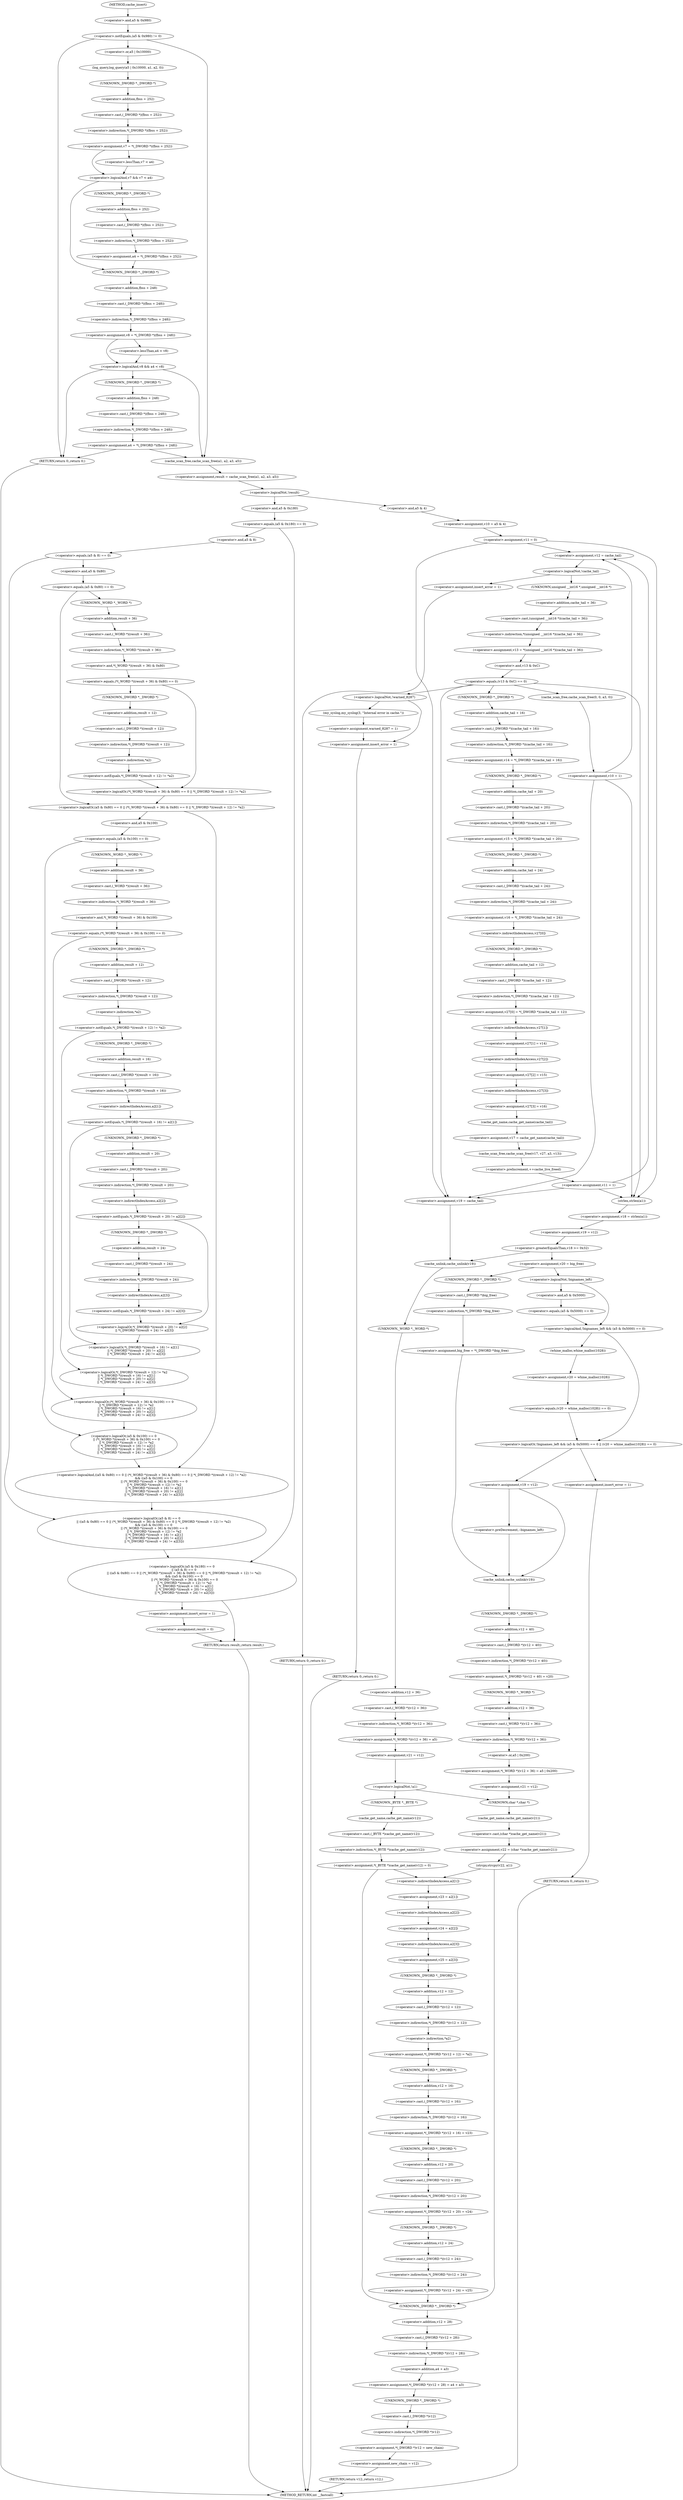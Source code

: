 digraph cache_insert {  
"1000149" [label = "(<operator>.notEquals,(a5 & 0x980) != 0)" ]
"1000150" [label = "(<operator>.and,a5 & 0x980)" ]
"1000155" [label = "(log_query,log_query(a5 | 0x10000, a1, a2, 0))" ]
"1000156" [label = "(<operator>.or,a5 | 0x10000)" ]
"1000162" [label = "(<operator>.assignment,v7 = *(_DWORD *)(fbss + 252))" ]
"1000164" [label = "(<operator>.indirection,*(_DWORD *)(fbss + 252))" ]
"1000165" [label = "(<operator>.cast,(_DWORD *)(fbss + 252))" ]
"1000166" [label = "(UNKNOWN,_DWORD *,_DWORD *)" ]
"1000167" [label = "(<operator>.addition,fbss + 252)" ]
"1000171" [label = "(<operator>.logicalAnd,v7 && v7 < a4)" ]
"1000173" [label = "(<operator>.lessThan,v7 < a4)" ]
"1000176" [label = "(<operator>.assignment,a4 = *(_DWORD *)(fbss + 252))" ]
"1000178" [label = "(<operator>.indirection,*(_DWORD *)(fbss + 252))" ]
"1000179" [label = "(<operator>.cast,(_DWORD *)(fbss + 252))" ]
"1000180" [label = "(UNKNOWN,_DWORD *,_DWORD *)" ]
"1000181" [label = "(<operator>.addition,fbss + 252)" ]
"1000184" [label = "(<operator>.assignment,v8 = *(_DWORD *)(fbss + 248))" ]
"1000186" [label = "(<operator>.indirection,*(_DWORD *)(fbss + 248))" ]
"1000187" [label = "(<operator>.cast,(_DWORD *)(fbss + 248))" ]
"1000188" [label = "(UNKNOWN,_DWORD *,_DWORD *)" ]
"1000189" [label = "(<operator>.addition,fbss + 248)" ]
"1000193" [label = "(<operator>.logicalAnd,v8 && a4 < v8)" ]
"1000195" [label = "(<operator>.lessThan,a4 < v8)" ]
"1000198" [label = "(<operator>.assignment,a4 = *(_DWORD *)(fbss + 248))" ]
"1000200" [label = "(<operator>.indirection,*(_DWORD *)(fbss + 248))" ]
"1000201" [label = "(<operator>.cast,(_DWORD *)(fbss + 248))" ]
"1000202" [label = "(UNKNOWN,_DWORD *,_DWORD *)" ]
"1000203" [label = "(<operator>.addition,fbss + 248)" ]
"1000208" [label = "(RETURN,return 0;,return 0;)" ]
"1000210" [label = "(<operator>.assignment,result = cache_scan_free(a1, a2, a3, a5))" ]
"1000212" [label = "(cache_scan_free,cache_scan_free(a1, a2, a3, a5))" ]
"1000218" [label = "(<operator>.logicalNot,!result)" ]
"1000221" [label = "(<operator>.assignment,v10 = a5 & 4)" ]
"1000223" [label = "(<operator>.and,a5 & 4)" ]
"1000226" [label = "(<operator>.assignment,v11 = 0)" ]
"1000232" [label = "(<operator>.assignment,v12 = cache_tail)" ]
"1000236" [label = "(<operator>.logicalNot,!cache_tail)" ]
"1000239" [label = "(<operator>.assignment,insert_error = 1)" ]
"1000242" [label = "(RETURN,return 0;,return 0;)" ]
"1000244" [label = "(<operator>.assignment,v13 = *(unsigned __int16 *)(cache_tail + 36))" ]
"1000246" [label = "(<operator>.indirection,*(unsigned __int16 *)(cache_tail + 36))" ]
"1000247" [label = "(<operator>.cast,(unsigned __int16 *)(cache_tail + 36))" ]
"1000248" [label = "(UNKNOWN,unsigned __int16 *,unsigned __int16 *)" ]
"1000249" [label = "(<operator>.addition,cache_tail + 36)" ]
"1000253" [label = "(<operator>.equals,(v13 & 0xC) == 0)" ]
"1000254" [label = "(<operator>.and,v13 & 0xC)" ]
"1000263" [label = "(<operator>.logicalNot,!warned_8287)" ]
"1000266" [label = "(my_syslog,my_syslog(3, \"Internal error in cache.\"))" ]
"1000269" [label = "(<operator>.assignment,warned_8287 = 1)" ]
"1000272" [label = "(<operator>.assignment,insert_error = 1)" ]
"1000275" [label = "(RETURN,return 0;,return 0;)" ]
"1000280" [label = "(<operator>.assignment,v14 = *(_DWORD *)(cache_tail + 16))" ]
"1000282" [label = "(<operator>.indirection,*(_DWORD *)(cache_tail + 16))" ]
"1000283" [label = "(<operator>.cast,(_DWORD *)(cache_tail + 16))" ]
"1000284" [label = "(UNKNOWN,_DWORD *,_DWORD *)" ]
"1000285" [label = "(<operator>.addition,cache_tail + 16)" ]
"1000288" [label = "(<operator>.assignment,v15 = *(_DWORD *)(cache_tail + 20))" ]
"1000290" [label = "(<operator>.indirection,*(_DWORD *)(cache_tail + 20))" ]
"1000291" [label = "(<operator>.cast,(_DWORD *)(cache_tail + 20))" ]
"1000292" [label = "(UNKNOWN,_DWORD *,_DWORD *)" ]
"1000293" [label = "(<operator>.addition,cache_tail + 20)" ]
"1000296" [label = "(<operator>.assignment,v16 = *(_DWORD *)(cache_tail + 24))" ]
"1000298" [label = "(<operator>.indirection,*(_DWORD *)(cache_tail + 24))" ]
"1000299" [label = "(<operator>.cast,(_DWORD *)(cache_tail + 24))" ]
"1000300" [label = "(UNKNOWN,_DWORD *,_DWORD *)" ]
"1000301" [label = "(<operator>.addition,cache_tail + 24)" ]
"1000304" [label = "(<operator>.assignment,v27[0] = *(_DWORD *)(cache_tail + 12))" ]
"1000305" [label = "(<operator>.indirectIndexAccess,v27[0])" ]
"1000308" [label = "(<operator>.indirection,*(_DWORD *)(cache_tail + 12))" ]
"1000309" [label = "(<operator>.cast,(_DWORD *)(cache_tail + 12))" ]
"1000310" [label = "(UNKNOWN,_DWORD *,_DWORD *)" ]
"1000311" [label = "(<operator>.addition,cache_tail + 12)" ]
"1000314" [label = "(<operator>.assignment,v27[1] = v14)" ]
"1000315" [label = "(<operator>.indirectIndexAccess,v27[1])" ]
"1000319" [label = "(<operator>.assignment,v27[2] = v15)" ]
"1000320" [label = "(<operator>.indirectIndexAccess,v27[2])" ]
"1000324" [label = "(<operator>.assignment,v27[3] = v16)" ]
"1000325" [label = "(<operator>.indirectIndexAccess,v27[3])" ]
"1000329" [label = "(<operator>.assignment,v17 = cache_get_name(cache_tail))" ]
"1000331" [label = "(cache_get_name,cache_get_name(cache_tail))" ]
"1000333" [label = "(cache_scan_free,cache_scan_free(v17, v27, a3, v13))" ]
"1000338" [label = "(<operator>.preIncrement,++cache_live_freed)" ]
"1000340" [label = "(<operator>.assignment,v11 = 1)" ]
"1000345" [label = "(cache_scan_free,cache_scan_free(0, 0, a3, 0))" ]
"1000350" [label = "(<operator>.assignment,v10 = 1)" ]
"1000356" [label = "(<operator>.assignment,v18 = strlen(a1))" ]
"1000358" [label = "(strlen,strlen(a1))" ]
"1000360" [label = "(<operator>.assignment,v19 = v12)" ]
"1000364" [label = "(<operator>.greaterEqualsThan,v18 >= 0x32)" ]
"1000368" [label = "(<operator>.assignment,v20 = big_free)" ]
"1000374" [label = "(<operator>.assignment,big_free = *(_DWORD *)big_free)" ]
"1000376" [label = "(<operator>.indirection,*(_DWORD *)big_free)" ]
"1000377" [label = "(<operator>.cast,(_DWORD *)big_free)" ]
"1000378" [label = "(UNKNOWN,_DWORD *,_DWORD *)" ]
"1000383" [label = "(<operator>.logicalOr,!bignames_left && (a5 & 0x5000) == 0 || (v20 = whine_malloc(1028)) == 0)" ]
"1000384" [label = "(<operator>.logicalAnd,!bignames_left && (a5 & 0x5000) == 0)" ]
"1000385" [label = "(<operator>.logicalNot,!bignames_left)" ]
"1000387" [label = "(<operator>.equals,(a5 & 0x5000) == 0)" ]
"1000388" [label = "(<operator>.and,a5 & 0x5000)" ]
"1000392" [label = "(<operator>.equals,(v20 = whine_malloc(1028)) == 0)" ]
"1000393" [label = "(<operator>.assignment,v20 = whine_malloc(1028))" ]
"1000395" [label = "(whine_malloc,whine_malloc(1028))" ]
"1000399" [label = "(<operator>.assignment,insert_error = 1)" ]
"1000402" [label = "(RETURN,return 0;,return 0;)" ]
"1000404" [label = "(<operator>.assignment,v19 = v12)" ]
"1000409" [label = "(<operator>.preDecrement,--bignames_left)" ]
"1000411" [label = "(cache_unlink,cache_unlink(v19))" ]
"1000413" [label = "(<operator>.assignment,*(_DWORD *)(v12 + 40) = v20)" ]
"1000414" [label = "(<operator>.indirection,*(_DWORD *)(v12 + 40))" ]
"1000415" [label = "(<operator>.cast,(_DWORD *)(v12 + 40))" ]
"1000416" [label = "(UNKNOWN,_DWORD *,_DWORD *)" ]
"1000417" [label = "(<operator>.addition,v12 + 40)" ]
"1000421" [label = "(<operator>.assignment,*(_WORD *)(v12 + 36) = a5 | 0x200)" ]
"1000422" [label = "(<operator>.indirection,*(_WORD *)(v12 + 36))" ]
"1000423" [label = "(<operator>.cast,(_WORD *)(v12 + 36))" ]
"1000424" [label = "(UNKNOWN,_WORD *,_WORD *)" ]
"1000425" [label = "(<operator>.addition,v12 + 36)" ]
"1000428" [label = "(<operator>.or,a5 | 0x200)" ]
"1000431" [label = "(<operator>.assignment,v21 = v12)" ]
"1000437" [label = "(<operator>.assignment,v19 = cache_tail)" ]
"1000440" [label = "(cache_unlink,cache_unlink(v19))" ]
"1000442" [label = "(<operator>.assignment,*(_WORD *)(v12 + 36) = a5)" ]
"1000443" [label = "(<operator>.indirection,*(_WORD *)(v12 + 36))" ]
"1000444" [label = "(<operator>.cast,(_WORD *)(v12 + 36))" ]
"1000445" [label = "(UNKNOWN,_WORD *,_WORD *)" ]
"1000446" [label = "(<operator>.addition,v12 + 36)" ]
"1000450" [label = "(<operator>.assignment,v21 = v12)" ]
"1000454" [label = "(<operator>.logicalNot,!a1)" ]
"1000457" [label = "(<operator>.assignment,*(_BYTE *)cache_get_name(v12) = 0)" ]
"1000458" [label = "(<operator>.indirection,*(_BYTE *)cache_get_name(v12))" ]
"1000459" [label = "(<operator>.cast,(_BYTE *)cache_get_name(v12))" ]
"1000460" [label = "(UNKNOWN,_BYTE *,_BYTE *)" ]
"1000461" [label = "(cache_get_name,cache_get_name(v12))" ]
"1000466" [label = "(<operator>.assignment,v22 = (char *)cache_get_name(v21))" ]
"1000468" [label = "(<operator>.cast,(char *)cache_get_name(v21))" ]
"1000469" [label = "(UNKNOWN,char *,char *)" ]
"1000470" [label = "(cache_get_name,cache_get_name(v21))" ]
"1000472" [label = "(strcpy,strcpy(v22, a1))" ]
"1000479" [label = "(<operator>.assignment,v23 = a2[1])" ]
"1000481" [label = "(<operator>.indirectIndexAccess,a2[1])" ]
"1000484" [label = "(<operator>.assignment,v24 = a2[2])" ]
"1000486" [label = "(<operator>.indirectIndexAccess,a2[2])" ]
"1000489" [label = "(<operator>.assignment,v25 = a2[3])" ]
"1000491" [label = "(<operator>.indirectIndexAccess,a2[3])" ]
"1000494" [label = "(<operator>.assignment,*(_DWORD *)(v12 + 12) = *a2)" ]
"1000495" [label = "(<operator>.indirection,*(_DWORD *)(v12 + 12))" ]
"1000496" [label = "(<operator>.cast,(_DWORD *)(v12 + 12))" ]
"1000497" [label = "(UNKNOWN,_DWORD *,_DWORD *)" ]
"1000498" [label = "(<operator>.addition,v12 + 12)" ]
"1000501" [label = "(<operator>.indirection,*a2)" ]
"1000503" [label = "(<operator>.assignment,*(_DWORD *)(v12 + 16) = v23)" ]
"1000504" [label = "(<operator>.indirection,*(_DWORD *)(v12 + 16))" ]
"1000505" [label = "(<operator>.cast,(_DWORD *)(v12 + 16))" ]
"1000506" [label = "(UNKNOWN,_DWORD *,_DWORD *)" ]
"1000507" [label = "(<operator>.addition,v12 + 16)" ]
"1000511" [label = "(<operator>.assignment,*(_DWORD *)(v12 + 20) = v24)" ]
"1000512" [label = "(<operator>.indirection,*(_DWORD *)(v12 + 20))" ]
"1000513" [label = "(<operator>.cast,(_DWORD *)(v12 + 20))" ]
"1000514" [label = "(UNKNOWN,_DWORD *,_DWORD *)" ]
"1000515" [label = "(<operator>.addition,v12 + 20)" ]
"1000519" [label = "(<operator>.assignment,*(_DWORD *)(v12 + 24) = v25)" ]
"1000520" [label = "(<operator>.indirection,*(_DWORD *)(v12 + 24))" ]
"1000521" [label = "(<operator>.cast,(_DWORD *)(v12 + 24))" ]
"1000522" [label = "(UNKNOWN,_DWORD *,_DWORD *)" ]
"1000523" [label = "(<operator>.addition,v12 + 24)" ]
"1000527" [label = "(<operator>.assignment,*(_DWORD *)(v12 + 28) = a4 + a3)" ]
"1000528" [label = "(<operator>.indirection,*(_DWORD *)(v12 + 28))" ]
"1000529" [label = "(<operator>.cast,(_DWORD *)(v12 + 28))" ]
"1000530" [label = "(UNKNOWN,_DWORD *,_DWORD *)" ]
"1000531" [label = "(<operator>.addition,v12 + 28)" ]
"1000534" [label = "(<operator>.addition,a4 + a3)" ]
"1000537" [label = "(<operator>.assignment,*(_DWORD *)v12 = new_chain)" ]
"1000538" [label = "(<operator>.indirection,*(_DWORD *)v12)" ]
"1000539" [label = "(<operator>.cast,(_DWORD *)v12)" ]
"1000540" [label = "(UNKNOWN,_DWORD *,_DWORD *)" ]
"1000543" [label = "(<operator>.assignment,new_chain = v12)" ]
"1000546" [label = "(RETURN,return v12;,return v12;)" ]
"1000549" [label = "(<operator>.logicalOr,(a5 & 0x180) == 0\n    || (a5 & 8) == 0\n    || ((a5 & 0x80) == 0 || (*(_WORD *)(result + 36) & 0x80) == 0 || *(_DWORD *)(result + 12) != *a2)\n    && ((a5 & 0x100) == 0\n     || (*(_WORD *)(result + 36) & 0x100) == 0\n     || *(_DWORD *)(result + 12) != *a2\n     || *(_DWORD *)(result + 16) != a2[1]\n     || *(_DWORD *)(result + 20) != a2[2]\n     || *(_DWORD *)(result + 24) != a2[3]))" ]
"1000550" [label = "(<operator>.equals,(a5 & 0x180) == 0)" ]
"1000551" [label = "(<operator>.and,a5 & 0x180)" ]
"1000555" [label = "(<operator>.logicalOr,(a5 & 8) == 0\n    || ((a5 & 0x80) == 0 || (*(_WORD *)(result + 36) & 0x80) == 0 || *(_DWORD *)(result + 12) != *a2)\n    && ((a5 & 0x100) == 0\n     || (*(_WORD *)(result + 36) & 0x100) == 0\n     || *(_DWORD *)(result + 12) != *a2\n     || *(_DWORD *)(result + 16) != a2[1]\n     || *(_DWORD *)(result + 20) != a2[2]\n     || *(_DWORD *)(result + 24) != a2[3]))" ]
"1000556" [label = "(<operator>.equals,(a5 & 8) == 0)" ]
"1000557" [label = "(<operator>.and,a5 & 8)" ]
"1000561" [label = "(<operator>.logicalAnd,((a5 & 0x80) == 0 || (*(_WORD *)(result + 36) & 0x80) == 0 || *(_DWORD *)(result + 12) != *a2)\n    && ((a5 & 0x100) == 0\n     || (*(_WORD *)(result + 36) & 0x100) == 0\n     || *(_DWORD *)(result + 12) != *a2\n     || *(_DWORD *)(result + 16) != a2[1]\n     || *(_DWORD *)(result + 20) != a2[2]\n     || *(_DWORD *)(result + 24) != a2[3]))" ]
"1000562" [label = "(<operator>.logicalOr,(a5 & 0x80) == 0 || (*(_WORD *)(result + 36) & 0x80) == 0 || *(_DWORD *)(result + 12) != *a2)" ]
"1000563" [label = "(<operator>.equals,(a5 & 0x80) == 0)" ]
"1000564" [label = "(<operator>.and,a5 & 0x80)" ]
"1000568" [label = "(<operator>.logicalOr,(*(_WORD *)(result + 36) & 0x80) == 0 || *(_DWORD *)(result + 12) != *a2)" ]
"1000569" [label = "(<operator>.equals,(*(_WORD *)(result + 36) & 0x80) == 0)" ]
"1000570" [label = "(<operator>.and,*(_WORD *)(result + 36) & 0x80)" ]
"1000571" [label = "(<operator>.indirection,*(_WORD *)(result + 36))" ]
"1000572" [label = "(<operator>.cast,(_WORD *)(result + 36))" ]
"1000573" [label = "(UNKNOWN,_WORD *,_WORD *)" ]
"1000574" [label = "(<operator>.addition,result + 36)" ]
"1000579" [label = "(<operator>.notEquals,*(_DWORD *)(result + 12) != *a2)" ]
"1000580" [label = "(<operator>.indirection,*(_DWORD *)(result + 12))" ]
"1000581" [label = "(<operator>.cast,(_DWORD *)(result + 12))" ]
"1000582" [label = "(UNKNOWN,_DWORD *,_DWORD *)" ]
"1000583" [label = "(<operator>.addition,result + 12)" ]
"1000586" [label = "(<operator>.indirection,*a2)" ]
"1000588" [label = "(<operator>.logicalOr,(a5 & 0x100) == 0\n     || (*(_WORD *)(result + 36) & 0x100) == 0\n     || *(_DWORD *)(result + 12) != *a2\n     || *(_DWORD *)(result + 16) != a2[1]\n     || *(_DWORD *)(result + 20) != a2[2]\n     || *(_DWORD *)(result + 24) != a2[3])" ]
"1000589" [label = "(<operator>.equals,(a5 & 0x100) == 0)" ]
"1000590" [label = "(<operator>.and,a5 & 0x100)" ]
"1000594" [label = "(<operator>.logicalOr,(*(_WORD *)(result + 36) & 0x100) == 0\n     || *(_DWORD *)(result + 12) != *a2\n     || *(_DWORD *)(result + 16) != a2[1]\n     || *(_DWORD *)(result + 20) != a2[2]\n     || *(_DWORD *)(result + 24) != a2[3])" ]
"1000595" [label = "(<operator>.equals,(*(_WORD *)(result + 36) & 0x100) == 0)" ]
"1000596" [label = "(<operator>.and,*(_WORD *)(result + 36) & 0x100)" ]
"1000597" [label = "(<operator>.indirection,*(_WORD *)(result + 36))" ]
"1000598" [label = "(<operator>.cast,(_WORD *)(result + 36))" ]
"1000599" [label = "(UNKNOWN,_WORD *,_WORD *)" ]
"1000600" [label = "(<operator>.addition,result + 36)" ]
"1000605" [label = "(<operator>.logicalOr,*(_DWORD *)(result + 12) != *a2\n     || *(_DWORD *)(result + 16) != a2[1]\n     || *(_DWORD *)(result + 20) != a2[2]\n     || *(_DWORD *)(result + 24) != a2[3])" ]
"1000606" [label = "(<operator>.notEquals,*(_DWORD *)(result + 12) != *a2)" ]
"1000607" [label = "(<operator>.indirection,*(_DWORD *)(result + 12))" ]
"1000608" [label = "(<operator>.cast,(_DWORD *)(result + 12))" ]
"1000609" [label = "(UNKNOWN,_DWORD *,_DWORD *)" ]
"1000610" [label = "(<operator>.addition,result + 12)" ]
"1000613" [label = "(<operator>.indirection,*a2)" ]
"1000615" [label = "(<operator>.logicalOr,*(_DWORD *)(result + 16) != a2[1]\n     || *(_DWORD *)(result + 20) != a2[2]\n     || *(_DWORD *)(result + 24) != a2[3])" ]
"1000616" [label = "(<operator>.notEquals,*(_DWORD *)(result + 16) != a2[1])" ]
"1000617" [label = "(<operator>.indirection,*(_DWORD *)(result + 16))" ]
"1000618" [label = "(<operator>.cast,(_DWORD *)(result + 16))" ]
"1000619" [label = "(UNKNOWN,_DWORD *,_DWORD *)" ]
"1000620" [label = "(<operator>.addition,result + 16)" ]
"1000623" [label = "(<operator>.indirectIndexAccess,a2[1])" ]
"1000626" [label = "(<operator>.logicalOr,*(_DWORD *)(result + 20) != a2[2]\n     || *(_DWORD *)(result + 24) != a2[3])" ]
"1000627" [label = "(<operator>.notEquals,*(_DWORD *)(result + 20) != a2[2])" ]
"1000628" [label = "(<operator>.indirection,*(_DWORD *)(result + 20))" ]
"1000629" [label = "(<operator>.cast,(_DWORD *)(result + 20))" ]
"1000630" [label = "(UNKNOWN,_DWORD *,_DWORD *)" ]
"1000631" [label = "(<operator>.addition,result + 20)" ]
"1000634" [label = "(<operator>.indirectIndexAccess,a2[2])" ]
"1000637" [label = "(<operator>.notEquals,*(_DWORD *)(result + 24) != a2[3])" ]
"1000638" [label = "(<operator>.indirection,*(_DWORD *)(result + 24))" ]
"1000639" [label = "(<operator>.cast,(_DWORD *)(result + 24))" ]
"1000640" [label = "(UNKNOWN,_DWORD *,_DWORD *)" ]
"1000641" [label = "(<operator>.addition,result + 24)" ]
"1000644" [label = "(<operator>.indirectIndexAccess,a2[3])" ]
"1000648" [label = "(<operator>.assignment,insert_error = 1)" ]
"1000651" [label = "(<operator>.assignment,result = 0)" ]
"1000654" [label = "(RETURN,return result;,return result;)" ]
"1000121" [label = "(METHOD,cache_insert)" ]
"1000656" [label = "(METHOD_RETURN,int __fastcall)" ]
  "1000149" -> "1000156" 
  "1000149" -> "1000208" 
  "1000149" -> "1000212" 
  "1000150" -> "1000149" 
  "1000155" -> "1000166" 
  "1000156" -> "1000155" 
  "1000162" -> "1000171" 
  "1000162" -> "1000173" 
  "1000164" -> "1000162" 
  "1000165" -> "1000164" 
  "1000166" -> "1000167" 
  "1000167" -> "1000165" 
  "1000171" -> "1000180" 
  "1000171" -> "1000188" 
  "1000173" -> "1000171" 
  "1000176" -> "1000188" 
  "1000178" -> "1000176" 
  "1000179" -> "1000178" 
  "1000180" -> "1000181" 
  "1000181" -> "1000179" 
  "1000184" -> "1000193" 
  "1000184" -> "1000195" 
  "1000186" -> "1000184" 
  "1000187" -> "1000186" 
  "1000188" -> "1000189" 
  "1000189" -> "1000187" 
  "1000193" -> "1000202" 
  "1000193" -> "1000208" 
  "1000193" -> "1000212" 
  "1000195" -> "1000193" 
  "1000198" -> "1000208" 
  "1000198" -> "1000212" 
  "1000200" -> "1000198" 
  "1000201" -> "1000200" 
  "1000202" -> "1000203" 
  "1000203" -> "1000201" 
  "1000208" -> "1000656" 
  "1000210" -> "1000218" 
  "1000212" -> "1000210" 
  "1000218" -> "1000223" 
  "1000218" -> "1000551" 
  "1000221" -> "1000226" 
  "1000223" -> "1000221" 
  "1000226" -> "1000232" 
  "1000226" -> "1000358" 
  "1000226" -> "1000437" 
  "1000232" -> "1000236" 
  "1000236" -> "1000239" 
  "1000236" -> "1000248" 
  "1000239" -> "1000242" 
  "1000242" -> "1000656" 
  "1000244" -> "1000254" 
  "1000246" -> "1000244" 
  "1000247" -> "1000246" 
  "1000248" -> "1000249" 
  "1000249" -> "1000247" 
  "1000253" -> "1000358" 
  "1000253" -> "1000437" 
  "1000253" -> "1000263" 
  "1000253" -> "1000284" 
  "1000253" -> "1000345" 
  "1000254" -> "1000253" 
  "1000263" -> "1000266" 
  "1000263" -> "1000272" 
  "1000266" -> "1000269" 
  "1000269" -> "1000272" 
  "1000272" -> "1000275" 
  "1000275" -> "1000656" 
  "1000280" -> "1000292" 
  "1000282" -> "1000280" 
  "1000283" -> "1000282" 
  "1000284" -> "1000285" 
  "1000285" -> "1000283" 
  "1000288" -> "1000300" 
  "1000290" -> "1000288" 
  "1000291" -> "1000290" 
  "1000292" -> "1000293" 
  "1000293" -> "1000291" 
  "1000296" -> "1000305" 
  "1000298" -> "1000296" 
  "1000299" -> "1000298" 
  "1000300" -> "1000301" 
  "1000301" -> "1000299" 
  "1000304" -> "1000315" 
  "1000305" -> "1000310" 
  "1000308" -> "1000304" 
  "1000309" -> "1000308" 
  "1000310" -> "1000311" 
  "1000311" -> "1000309" 
  "1000314" -> "1000320" 
  "1000315" -> "1000314" 
  "1000319" -> "1000325" 
  "1000320" -> "1000319" 
  "1000324" -> "1000331" 
  "1000325" -> "1000324" 
  "1000329" -> "1000333" 
  "1000331" -> "1000329" 
  "1000333" -> "1000338" 
  "1000338" -> "1000340" 
  "1000340" -> "1000232" 
  "1000340" -> "1000358" 
  "1000340" -> "1000437" 
  "1000345" -> "1000350" 
  "1000350" -> "1000232" 
  "1000350" -> "1000358" 
  "1000350" -> "1000437" 
  "1000356" -> "1000360" 
  "1000358" -> "1000356" 
  "1000360" -> "1000364" 
  "1000364" -> "1000368" 
  "1000364" -> "1000440" 
  "1000368" -> "1000378" 
  "1000368" -> "1000385" 
  "1000374" -> "1000411" 
  "1000376" -> "1000374" 
  "1000377" -> "1000376" 
  "1000378" -> "1000377" 
  "1000383" -> "1000399" 
  "1000383" -> "1000404" 
  "1000384" -> "1000383" 
  "1000384" -> "1000395" 
  "1000385" -> "1000384" 
  "1000385" -> "1000388" 
  "1000387" -> "1000384" 
  "1000388" -> "1000387" 
  "1000392" -> "1000383" 
  "1000393" -> "1000392" 
  "1000395" -> "1000393" 
  "1000399" -> "1000402" 
  "1000402" -> "1000656" 
  "1000404" -> "1000409" 
  "1000404" -> "1000411" 
  "1000409" -> "1000411" 
  "1000411" -> "1000416" 
  "1000413" -> "1000424" 
  "1000414" -> "1000413" 
  "1000415" -> "1000414" 
  "1000416" -> "1000417" 
  "1000417" -> "1000415" 
  "1000421" -> "1000431" 
  "1000422" -> "1000428" 
  "1000423" -> "1000422" 
  "1000424" -> "1000425" 
  "1000425" -> "1000423" 
  "1000428" -> "1000421" 
  "1000431" -> "1000469" 
  "1000437" -> "1000440" 
  "1000440" -> "1000445" 
  "1000442" -> "1000450" 
  "1000443" -> "1000442" 
  "1000444" -> "1000443" 
  "1000445" -> "1000446" 
  "1000446" -> "1000444" 
  "1000450" -> "1000454" 
  "1000454" -> "1000460" 
  "1000454" -> "1000469" 
  "1000457" -> "1000530" 
  "1000457" -> "1000481" 
  "1000458" -> "1000457" 
  "1000459" -> "1000458" 
  "1000460" -> "1000461" 
  "1000461" -> "1000459" 
  "1000466" -> "1000472" 
  "1000468" -> "1000466" 
  "1000469" -> "1000470" 
  "1000470" -> "1000468" 
  "1000472" -> "1000530" 
  "1000472" -> "1000481" 
  "1000479" -> "1000486" 
  "1000481" -> "1000479" 
  "1000484" -> "1000491" 
  "1000486" -> "1000484" 
  "1000489" -> "1000497" 
  "1000491" -> "1000489" 
  "1000494" -> "1000506" 
  "1000495" -> "1000501" 
  "1000496" -> "1000495" 
  "1000497" -> "1000498" 
  "1000498" -> "1000496" 
  "1000501" -> "1000494" 
  "1000503" -> "1000514" 
  "1000504" -> "1000503" 
  "1000505" -> "1000504" 
  "1000506" -> "1000507" 
  "1000507" -> "1000505" 
  "1000511" -> "1000522" 
  "1000512" -> "1000511" 
  "1000513" -> "1000512" 
  "1000514" -> "1000515" 
  "1000515" -> "1000513" 
  "1000519" -> "1000530" 
  "1000520" -> "1000519" 
  "1000521" -> "1000520" 
  "1000522" -> "1000523" 
  "1000523" -> "1000521" 
  "1000527" -> "1000540" 
  "1000528" -> "1000534" 
  "1000529" -> "1000528" 
  "1000530" -> "1000531" 
  "1000531" -> "1000529" 
  "1000534" -> "1000527" 
  "1000537" -> "1000543" 
  "1000538" -> "1000537" 
  "1000539" -> "1000538" 
  "1000540" -> "1000539" 
  "1000543" -> "1000546" 
  "1000546" -> "1000656" 
  "1000549" -> "1000648" 
  "1000549" -> "1000654" 
  "1000550" -> "1000549" 
  "1000550" -> "1000557" 
  "1000551" -> "1000550" 
  "1000555" -> "1000549" 
  "1000556" -> "1000555" 
  "1000556" -> "1000564" 
  "1000557" -> "1000556" 
  "1000561" -> "1000555" 
  "1000562" -> "1000561" 
  "1000562" -> "1000590" 
  "1000563" -> "1000573" 
  "1000563" -> "1000562" 
  "1000564" -> "1000563" 
  "1000568" -> "1000562" 
  "1000569" -> "1000582" 
  "1000569" -> "1000568" 
  "1000570" -> "1000569" 
  "1000571" -> "1000570" 
  "1000572" -> "1000571" 
  "1000573" -> "1000574" 
  "1000574" -> "1000572" 
  "1000579" -> "1000568" 
  "1000580" -> "1000586" 
  "1000581" -> "1000580" 
  "1000582" -> "1000583" 
  "1000583" -> "1000581" 
  "1000586" -> "1000579" 
  "1000588" -> "1000561" 
  "1000589" -> "1000599" 
  "1000589" -> "1000588" 
  "1000590" -> "1000589" 
  "1000594" -> "1000588" 
  "1000595" -> "1000609" 
  "1000595" -> "1000594" 
  "1000596" -> "1000595" 
  "1000597" -> "1000596" 
  "1000598" -> "1000597" 
  "1000599" -> "1000600" 
  "1000600" -> "1000598" 
  "1000605" -> "1000594" 
  "1000606" -> "1000619" 
  "1000606" -> "1000605" 
  "1000607" -> "1000613" 
  "1000608" -> "1000607" 
  "1000609" -> "1000610" 
  "1000610" -> "1000608" 
  "1000613" -> "1000606" 
  "1000615" -> "1000605" 
  "1000616" -> "1000630" 
  "1000616" -> "1000615" 
  "1000617" -> "1000623" 
  "1000618" -> "1000617" 
  "1000619" -> "1000620" 
  "1000620" -> "1000618" 
  "1000623" -> "1000616" 
  "1000626" -> "1000615" 
  "1000627" -> "1000640" 
  "1000627" -> "1000626" 
  "1000628" -> "1000634" 
  "1000629" -> "1000628" 
  "1000630" -> "1000631" 
  "1000631" -> "1000629" 
  "1000634" -> "1000627" 
  "1000637" -> "1000626" 
  "1000638" -> "1000644" 
  "1000639" -> "1000638" 
  "1000640" -> "1000641" 
  "1000641" -> "1000639" 
  "1000644" -> "1000637" 
  "1000648" -> "1000651" 
  "1000651" -> "1000654" 
  "1000654" -> "1000656" 
  "1000121" -> "1000150" 
}
